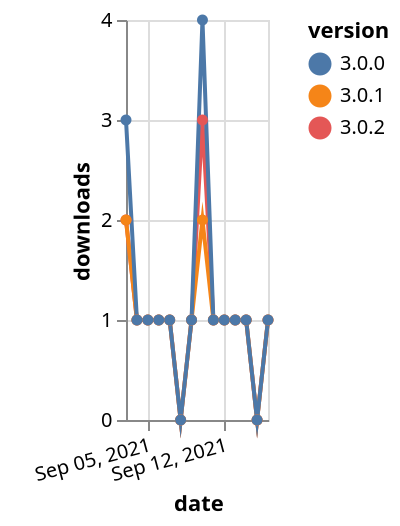 {"$schema": "https://vega.github.io/schema/vega-lite/v5.json", "description": "A simple bar chart with embedded data.", "data": {"values": [{"date": "2021-09-03", "total": 111, "delta": 2, "version": "3.0.2"}, {"date": "2021-09-04", "total": 112, "delta": 1, "version": "3.0.2"}, {"date": "2021-09-05", "total": 113, "delta": 1, "version": "3.0.2"}, {"date": "2021-09-06", "total": 114, "delta": 1, "version": "3.0.2"}, {"date": "2021-09-07", "total": 115, "delta": 1, "version": "3.0.2"}, {"date": "2021-09-08", "total": 115, "delta": 0, "version": "3.0.2"}, {"date": "2021-09-09", "total": 116, "delta": 1, "version": "3.0.2"}, {"date": "2021-09-10", "total": 119, "delta": 3, "version": "3.0.2"}, {"date": "2021-09-11", "total": 120, "delta": 1, "version": "3.0.2"}, {"date": "2021-09-12", "total": 121, "delta": 1, "version": "3.0.2"}, {"date": "2021-09-13", "total": 122, "delta": 1, "version": "3.0.2"}, {"date": "2021-09-14", "total": 123, "delta": 1, "version": "3.0.2"}, {"date": "2021-09-15", "total": 123, "delta": 0, "version": "3.0.2"}, {"date": "2021-09-16", "total": 124, "delta": 1, "version": "3.0.2"}, {"date": "2021-09-03", "total": 102, "delta": 2, "version": "3.0.1"}, {"date": "2021-09-04", "total": 103, "delta": 1, "version": "3.0.1"}, {"date": "2021-09-05", "total": 104, "delta": 1, "version": "3.0.1"}, {"date": "2021-09-06", "total": 105, "delta": 1, "version": "3.0.1"}, {"date": "2021-09-07", "total": 106, "delta": 1, "version": "3.0.1"}, {"date": "2021-09-08", "total": 106, "delta": 0, "version": "3.0.1"}, {"date": "2021-09-09", "total": 107, "delta": 1, "version": "3.0.1"}, {"date": "2021-09-10", "total": 109, "delta": 2, "version": "3.0.1"}, {"date": "2021-09-11", "total": 110, "delta": 1, "version": "3.0.1"}, {"date": "2021-09-12", "total": 111, "delta": 1, "version": "3.0.1"}, {"date": "2021-09-13", "total": 112, "delta": 1, "version": "3.0.1"}, {"date": "2021-09-14", "total": 113, "delta": 1, "version": "3.0.1"}, {"date": "2021-09-15", "total": 113, "delta": 0, "version": "3.0.1"}, {"date": "2021-09-16", "total": 114, "delta": 1, "version": "3.0.1"}, {"date": "2021-09-03", "total": 234, "delta": 3, "version": "3.0.0"}, {"date": "2021-09-04", "total": 235, "delta": 1, "version": "3.0.0"}, {"date": "2021-09-05", "total": 236, "delta": 1, "version": "3.0.0"}, {"date": "2021-09-06", "total": 237, "delta": 1, "version": "3.0.0"}, {"date": "2021-09-07", "total": 238, "delta": 1, "version": "3.0.0"}, {"date": "2021-09-08", "total": 238, "delta": 0, "version": "3.0.0"}, {"date": "2021-09-09", "total": 239, "delta": 1, "version": "3.0.0"}, {"date": "2021-09-10", "total": 243, "delta": 4, "version": "3.0.0"}, {"date": "2021-09-11", "total": 244, "delta": 1, "version": "3.0.0"}, {"date": "2021-09-12", "total": 245, "delta": 1, "version": "3.0.0"}, {"date": "2021-09-13", "total": 246, "delta": 1, "version": "3.0.0"}, {"date": "2021-09-14", "total": 247, "delta": 1, "version": "3.0.0"}, {"date": "2021-09-15", "total": 247, "delta": 0, "version": "3.0.0"}, {"date": "2021-09-16", "total": 248, "delta": 1, "version": "3.0.0"}]}, "width": "container", "mark": {"type": "line", "point": {"filled": true}}, "encoding": {"x": {"field": "date", "type": "temporal", "timeUnit": "yearmonthdate", "title": "date", "axis": {"labelAngle": -15}}, "y": {"field": "delta", "type": "quantitative", "title": "downloads"}, "color": {"field": "version", "type": "nominal"}, "tooltip": {"field": "delta"}}}